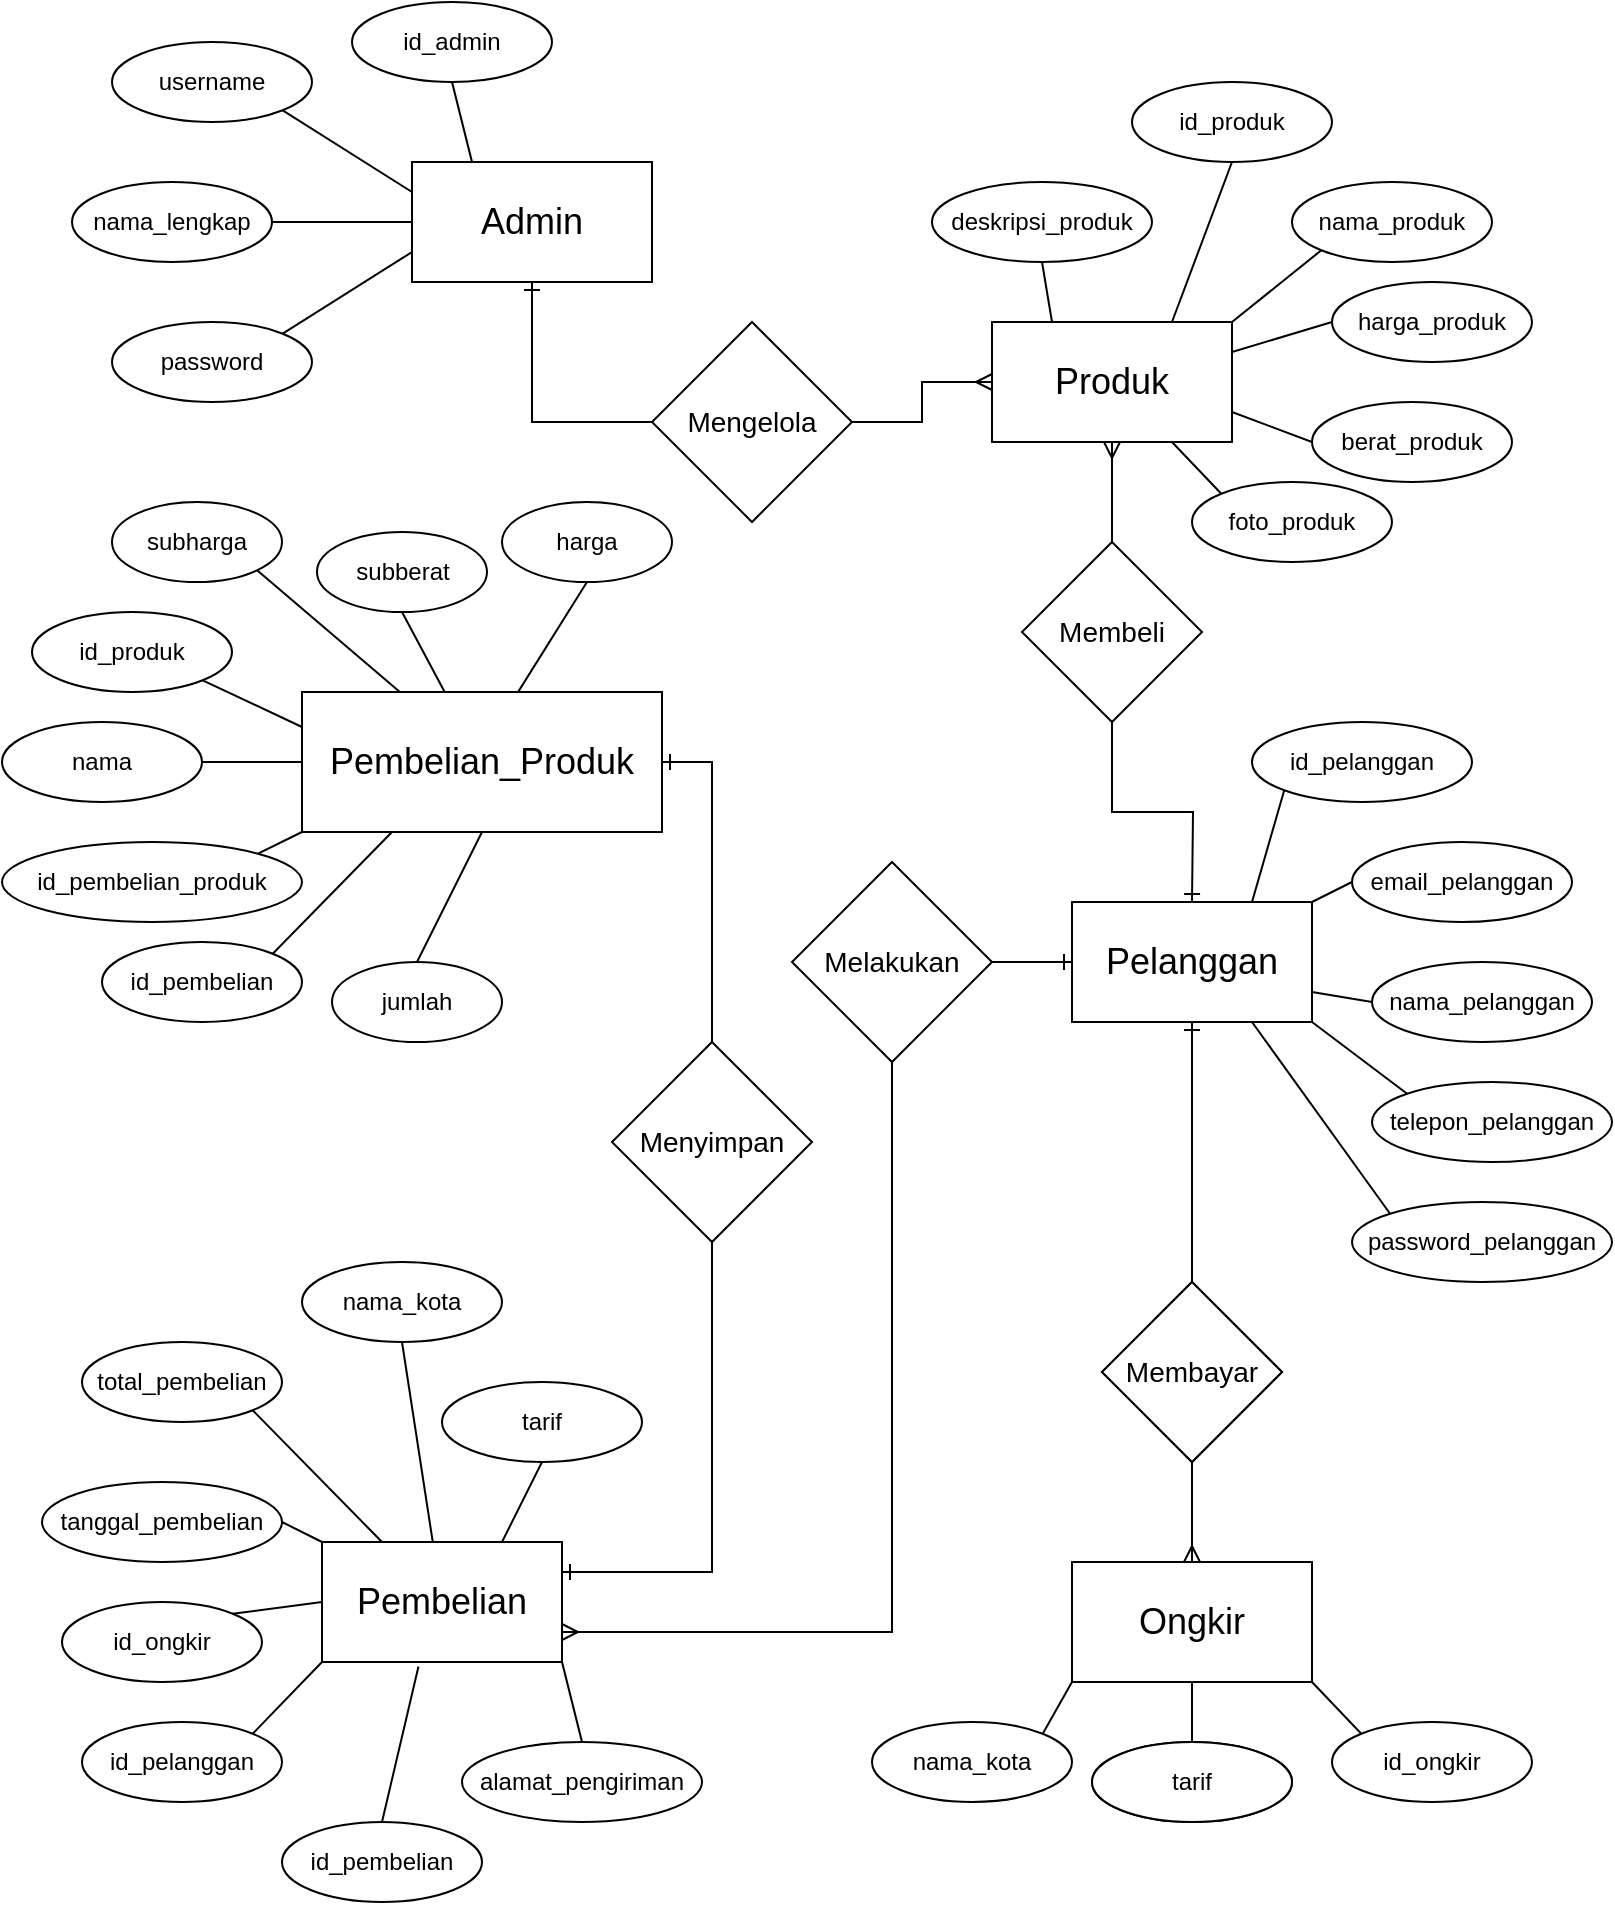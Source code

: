 <mxfile version="13.10.4" type="device"><diagram id="R2lEEEUBdFMjLlhIrx00" name="Page-1"><mxGraphModel dx="1117" dy="1724" grid="1" gridSize="10" guides="1" tooltips="1" connect="1" arrows="1" fold="1" page="1" pageScale="1" pageWidth="850" pageHeight="1100" math="0" shadow="0" extFonts="Permanent Marker^https://fonts.googleapis.com/css?family=Permanent+Marker"><root><mxCell id="0"/><mxCell id="1" parent="0"/><mxCell id="gULmba28OwezliHRckio-2" value="&lt;font style=&quot;font-size: 18px&quot;&gt;Admin&lt;/font&gt;" style="rounded=0;whiteSpace=wrap;html=1;" vertex="1" parent="1"><mxGeometry x="230" y="-940" width="120" height="60" as="geometry"/></mxCell><mxCell id="gULmba28OwezliHRckio-3" value="&lt;font style=&quot;font-size: 18px&quot;&gt;Pelanggan&lt;/font&gt;" style="rounded=0;whiteSpace=wrap;html=1;" vertex="1" parent="1"><mxGeometry x="560" y="-570" width="120" height="60" as="geometry"/></mxCell><mxCell id="gULmba28OwezliHRckio-5" value="&lt;font style=&quot;font-size: 18px&quot;&gt;Produk&lt;/font&gt;" style="rounded=0;whiteSpace=wrap;html=1;" vertex="1" parent="1"><mxGeometry x="520" y="-860" width="120" height="60" as="geometry"/></mxCell><mxCell id="gULmba28OwezliHRckio-6" value="&lt;font style=&quot;font-size: 18px&quot;&gt;Pembelian&lt;/font&gt;" style="rounded=0;whiteSpace=wrap;html=1;" vertex="1" parent="1"><mxGeometry x="185" y="-250" width="120" height="60" as="geometry"/></mxCell><mxCell id="gULmba28OwezliHRckio-8" value="&lt;font style=&quot;font-size: 18px&quot;&gt;Ongkir&lt;/font&gt;" style="rounded=0;whiteSpace=wrap;html=1;" vertex="1" parent="1"><mxGeometry x="560" y="-240" width="120" height="60" as="geometry"/></mxCell><mxCell id="gULmba28OwezliHRckio-12" value="id_admin" style="ellipse;whiteSpace=wrap;html=1;" vertex="1" parent="1"><mxGeometry x="200" y="-1020" width="100" height="40" as="geometry"/></mxCell><mxCell id="gULmba28OwezliHRckio-17" value="nama_lengkap" style="ellipse;whiteSpace=wrap;html=1;" vertex="1" parent="1"><mxGeometry x="60" y="-930" width="100" height="40" as="geometry"/></mxCell><mxCell id="gULmba28OwezliHRckio-18" value="username" style="ellipse;whiteSpace=wrap;html=1;" vertex="1" parent="1"><mxGeometry x="80" y="-1000" width="100" height="40" as="geometry"/></mxCell><mxCell id="gULmba28OwezliHRckio-20" value="password" style="ellipse;whiteSpace=wrap;html=1;" vertex="1" parent="1"><mxGeometry x="80" y="-860" width="100" height="40" as="geometry"/></mxCell><mxCell id="gULmba28OwezliHRckio-21" value="id_ongkir" style="ellipse;whiteSpace=wrap;html=1;" vertex="1" parent="1"><mxGeometry x="55" y="-220" width="100" height="40" as="geometry"/></mxCell><mxCell id="gULmba28OwezliHRckio-22" value="id_pelanggan" style="ellipse;whiteSpace=wrap;html=1;" vertex="1" parent="1"><mxGeometry x="650" y="-660" width="110" height="40" as="geometry"/></mxCell><mxCell id="gULmba28OwezliHRckio-23" value="telepon_pelanggan" style="ellipse;whiteSpace=wrap;html=1;" vertex="1" parent="1"><mxGeometry x="710" y="-480" width="120" height="40" as="geometry"/></mxCell><mxCell id="gULmba28OwezliHRckio-24" value="nama_pelanggan" style="ellipse;whiteSpace=wrap;html=1;" vertex="1" parent="1"><mxGeometry x="710" y="-540" width="110" height="40" as="geometry"/></mxCell><mxCell id="gULmba28OwezliHRckio-25" value="password_pelanggan" style="ellipse;whiteSpace=wrap;html=1;" vertex="1" parent="1"><mxGeometry x="700" y="-420" width="130" height="40" as="geometry"/></mxCell><mxCell id="gULmba28OwezliHRckio-26" value="email_pelanggan" style="ellipse;whiteSpace=wrap;html=1;" vertex="1" parent="1"><mxGeometry x="700" y="-600" width="110" height="40" as="geometry"/></mxCell><mxCell id="gULmba28OwezliHRckio-29" value="id_produk" style="ellipse;whiteSpace=wrap;html=1;" vertex="1" parent="1"><mxGeometry x="590" y="-980" width="100" height="40" as="geometry"/></mxCell><mxCell id="gULmba28OwezliHRckio-36" value="foto_produk" style="ellipse;whiteSpace=wrap;html=1;" vertex="1" parent="1"><mxGeometry x="620" y="-780" width="100" height="40" as="geometry"/></mxCell><mxCell id="gULmba28OwezliHRckio-37" value="nama_produk" style="ellipse;whiteSpace=wrap;html=1;" vertex="1" parent="1"><mxGeometry x="670" y="-930" width="100" height="40" as="geometry"/></mxCell><mxCell id="gULmba28OwezliHRckio-38" value="berat_produk" style="ellipse;whiteSpace=wrap;html=1;" vertex="1" parent="1"><mxGeometry x="680" y="-820" width="100" height="40" as="geometry"/></mxCell><mxCell id="gULmba28OwezliHRckio-39" value="harga_produk" style="ellipse;whiteSpace=wrap;html=1;" vertex="1" parent="1"><mxGeometry x="690" y="-880" width="100" height="40" as="geometry"/></mxCell><mxCell id="gULmba28OwezliHRckio-40" value="deskripsi_produk" style="ellipse;whiteSpace=wrap;html=1;" vertex="1" parent="1"><mxGeometry x="490" y="-930" width="110" height="40" as="geometry"/></mxCell><mxCell id="gULmba28OwezliHRckio-41" value="total_pembelian" style="ellipse;whiteSpace=wrap;html=1;" vertex="1" parent="1"><mxGeometry x="65" y="-350" width="100" height="40" as="geometry"/></mxCell><mxCell id="gULmba28OwezliHRckio-42" value="id_pelanggan" style="ellipse;whiteSpace=wrap;html=1;" vertex="1" parent="1"><mxGeometry x="65" y="-160" width="100" height="40" as="geometry"/></mxCell><mxCell id="gULmba28OwezliHRckio-43" value="nama_kota" style="ellipse;whiteSpace=wrap;html=1;" vertex="1" parent="1"><mxGeometry x="175" y="-390" width="100" height="40" as="geometry"/></mxCell><mxCell id="gULmba28OwezliHRckio-44" value="tanggal_pembelian" style="ellipse;whiteSpace=wrap;html=1;" vertex="1" parent="1"><mxGeometry x="45" y="-280" width="120" height="40" as="geometry"/></mxCell><mxCell id="gULmba28OwezliHRckio-45" value="id_pembelian" style="ellipse;whiteSpace=wrap;html=1;" vertex="1" parent="1"><mxGeometry x="165" y="-110" width="100" height="40" as="geometry"/></mxCell><mxCell id="gULmba28OwezliHRckio-47" value="tarif" style="ellipse;whiteSpace=wrap;html=1;" vertex="1" parent="1"><mxGeometry x="245" y="-330" width="100" height="40" as="geometry"/></mxCell><mxCell id="gULmba28OwezliHRckio-48" value="alamat_pengiriman" style="ellipse;whiteSpace=wrap;html=1;" vertex="1" parent="1"><mxGeometry x="255" y="-150" width="120" height="40" as="geometry"/></mxCell><mxCell id="gULmba28OwezliHRckio-49" value="nama_kota" style="ellipse;whiteSpace=wrap;html=1;" vertex="1" parent="1"><mxGeometry x="460" y="-160" width="100" height="40" as="geometry"/></mxCell><mxCell id="gULmba28OwezliHRckio-51" value="tarif" style="ellipse;whiteSpace=wrap;html=1;" vertex="1" parent="1"><mxGeometry x="570" y="-150" width="100" height="40" as="geometry"/></mxCell><mxCell id="gULmba28OwezliHRckio-52" value="&lt;font style=&quot;font-size: 14px&quot;&gt;Mengelola&lt;/font&gt;" style="rhombus;whiteSpace=wrap;html=1;" vertex="1" parent="1"><mxGeometry x="350" y="-860" width="100" height="100" as="geometry"/></mxCell><mxCell id="gULmba28OwezliHRckio-54" value="" style="edgeStyle=orthogonalEdgeStyle;fontSize=12;html=1;endArrow=ERone;endFill=1;entryX=0.5;entryY=1;entryDx=0;entryDy=0;exitX=0;exitY=0.5;exitDx=0;exitDy=0;rounded=0;" edge="1" parent="1" source="gULmba28OwezliHRckio-52" target="gULmba28OwezliHRckio-2"><mxGeometry width="100" height="100" relative="1" as="geometry"><mxPoint x="220" y="-750" as="sourcePoint"/><mxPoint x="320" y="-850" as="targetPoint"/></mxGeometry></mxCell><mxCell id="gULmba28OwezliHRckio-55" value="" style="edgeStyle=orthogonalEdgeStyle;fontSize=12;html=1;endArrow=ERmany;entryX=0;entryY=0.5;entryDx=0;entryDy=0;exitX=1;exitY=0.5;exitDx=0;exitDy=0;rounded=0;" edge="1" parent="1" source="gULmba28OwezliHRckio-52" target="gULmba28OwezliHRckio-5"><mxGeometry width="100" height="100" relative="1" as="geometry"><mxPoint x="340" y="-630" as="sourcePoint"/><mxPoint x="530" y="-710" as="targetPoint"/></mxGeometry></mxCell><mxCell id="gULmba28OwezliHRckio-57" value="&lt;font style=&quot;font-size: 14px&quot;&gt;Melakukan&lt;/font&gt;" style="rhombus;whiteSpace=wrap;html=1;" vertex="1" parent="1"><mxGeometry x="420" y="-590" width="100" height="100" as="geometry"/></mxCell><mxCell id="gULmba28OwezliHRckio-59" value="" style="edgeStyle=orthogonalEdgeStyle;fontSize=12;html=1;endArrow=ERmany;entryX=1;entryY=0.75;entryDx=0;entryDy=0;exitX=0.5;exitY=1;exitDx=0;exitDy=0;rounded=0;" edge="1" parent="1" source="gULmba28OwezliHRckio-57" target="gULmba28OwezliHRckio-6"><mxGeometry width="100" height="100" relative="1" as="geometry"><mxPoint x="200" y="-550" as="sourcePoint"/><mxPoint x="270" y="-570" as="targetPoint"/></mxGeometry></mxCell><mxCell id="gULmba28OwezliHRckio-60" value="&lt;font style=&quot;font-size: 14px&quot;&gt;Membeli&lt;/font&gt;" style="rhombus;whiteSpace=wrap;html=1;" vertex="1" parent="1"><mxGeometry x="535" y="-750" width="90" height="90" as="geometry"/></mxCell><mxCell id="gULmba28OwezliHRckio-61" value="" style="edgeStyle=orthogonalEdgeStyle;fontSize=12;html=1;endArrow=ERone;endFill=1;entryX=0.5;entryY=1;entryDx=0;entryDy=0;exitX=0.5;exitY=1;exitDx=0;exitDy=0;rounded=0;" edge="1" parent="1" source="gULmba28OwezliHRckio-60"><mxGeometry width="100" height="100" relative="1" as="geometry"><mxPoint x="680" y="-500" as="sourcePoint"/><mxPoint x="620" y="-570" as="targetPoint"/></mxGeometry></mxCell><mxCell id="gULmba28OwezliHRckio-62" value="" style="edgeStyle=orthogonalEdgeStyle;fontSize=12;html=1;endArrow=ERmany;entryX=0;entryY=0.5;entryDx=0;entryDy=0;exitX=0.5;exitY=0;exitDx=0;exitDy=0;rounded=0;" edge="1" parent="1" source="gULmba28OwezliHRckio-60"><mxGeometry width="100" height="100" relative="1" as="geometry"><mxPoint x="510" y="-780" as="sourcePoint"/><mxPoint x="580" y="-800" as="targetPoint"/></mxGeometry></mxCell><mxCell id="gULmba28OwezliHRckio-64" value="" style="endArrow=none;html=1;entryX=0.5;entryY=1;entryDx=0;entryDy=0;exitX=0.25;exitY=0;exitDx=0;exitDy=0;" edge="1" parent="1" source="gULmba28OwezliHRckio-2" target="gULmba28OwezliHRckio-12"><mxGeometry width="50" height="50" relative="1" as="geometry"><mxPoint x="370" y="-660" as="sourcePoint"/><mxPoint x="420" y="-710" as="targetPoint"/></mxGeometry></mxCell><mxCell id="gULmba28OwezliHRckio-66" value="" style="endArrow=none;html=1;entryX=1;entryY=1;entryDx=0;entryDy=0;exitX=0;exitY=0.25;exitDx=0;exitDy=0;" edge="1" parent="1" source="gULmba28OwezliHRckio-2" target="gULmba28OwezliHRckio-18"><mxGeometry width="50" height="50" relative="1" as="geometry"><mxPoint x="270" y="-930" as="sourcePoint"/><mxPoint x="260" y="-970" as="targetPoint"/></mxGeometry></mxCell><mxCell id="gULmba28OwezliHRckio-67" value="&lt;font style=&quot;font-size: 14px&quot;&gt;Membayar&lt;/font&gt;" style="rhombus;whiteSpace=wrap;html=1;" vertex="1" parent="1"><mxGeometry x="575" y="-380" width="90" height="90" as="geometry"/></mxCell><mxCell id="gULmba28OwezliHRckio-69" value="" style="edgeStyle=orthogonalEdgeStyle;fontSize=12;html=1;endArrow=ERmany;entryX=0;entryY=0.5;entryDx=0;entryDy=0;exitX=0.5;exitY=1;exitDx=0;exitDy=0;rounded=0;" edge="1" parent="1" source="gULmba28OwezliHRckio-67"><mxGeometry width="100" height="100" relative="1" as="geometry"><mxPoint x="725" y="-240" as="sourcePoint"/><mxPoint x="620" y="-240" as="targetPoint"/></mxGeometry></mxCell><mxCell id="gULmba28OwezliHRckio-70" value="" style="edgeStyle=orthogonalEdgeStyle;fontSize=12;html=1;endArrow=ERone;endFill=1;entryX=0;entryY=0.5;entryDx=0;entryDy=0;exitX=1;exitY=0.5;exitDx=0;exitDy=0;rounded=0;" edge="1" parent="1" source="gULmba28OwezliHRckio-57" target="gULmba28OwezliHRckio-3"><mxGeometry width="100" height="100" relative="1" as="geometry"><mxPoint x="475" y="-670" as="sourcePoint"/><mxPoint x="515" y="-580" as="targetPoint"/></mxGeometry></mxCell><mxCell id="gULmba28OwezliHRckio-71" value="" style="edgeStyle=orthogonalEdgeStyle;fontSize=12;html=1;endArrow=ERone;endFill=1;entryX=0.5;entryY=1;entryDx=0;entryDy=0;rounded=0;exitX=0.5;exitY=0;exitDx=0;exitDy=0;" edge="1" parent="1" source="gULmba28OwezliHRckio-97" target="gULmba28OwezliHRckio-3"><mxGeometry width="100" height="100" relative="1" as="geometry"><mxPoint x="670" y="-330" as="sourcePoint"/><mxPoint x="790" y="-410" as="targetPoint"/></mxGeometry></mxCell><mxCell id="gULmba28OwezliHRckio-72" value="" style="endArrow=none;html=1;entryX=1;entryY=0.5;entryDx=0;entryDy=0;" edge="1" parent="1" target="gULmba28OwezliHRckio-17"><mxGeometry width="50" height="50" relative="1" as="geometry"><mxPoint x="230" y="-910" as="sourcePoint"/><mxPoint x="175.355" y="-955.858" as="targetPoint"/></mxGeometry></mxCell><mxCell id="gULmba28OwezliHRckio-73" value="" style="endArrow=none;html=1;entryX=1;entryY=0;entryDx=0;entryDy=0;exitX=0;exitY=0.75;exitDx=0;exitDy=0;" edge="1" parent="1" source="gULmba28OwezliHRckio-2" target="gULmba28OwezliHRckio-20"><mxGeometry width="50" height="50" relative="1" as="geometry"><mxPoint x="240" y="-900" as="sourcePoint"/><mxPoint x="170.0" y="-900" as="targetPoint"/></mxGeometry></mxCell><mxCell id="gULmba28OwezliHRckio-74" value="" style="endArrow=none;html=1;entryX=0.5;entryY=1;entryDx=0;entryDy=0;exitX=0.25;exitY=0;exitDx=0;exitDy=0;" edge="1" parent="1" source="gULmba28OwezliHRckio-5" target="gULmba28OwezliHRckio-40"><mxGeometry width="50" height="50" relative="1" as="geometry"><mxPoint x="270" y="-930" as="sourcePoint"/><mxPoint x="260" y="-970" as="targetPoint"/></mxGeometry></mxCell><mxCell id="gULmba28OwezliHRckio-75" value="" style="endArrow=none;html=1;entryX=0.5;entryY=1;entryDx=0;entryDy=0;exitX=0.75;exitY=0;exitDx=0;exitDy=0;" edge="1" parent="1" source="gULmba28OwezliHRckio-5" target="gULmba28OwezliHRckio-29"><mxGeometry width="50" height="50" relative="1" as="geometry"><mxPoint x="560" y="-850" as="sourcePoint"/><mxPoint x="555" y="-880" as="targetPoint"/></mxGeometry></mxCell><mxCell id="gULmba28OwezliHRckio-76" value="" style="endArrow=none;html=1;entryX=0;entryY=1;entryDx=0;entryDy=0;exitX=1;exitY=0;exitDx=0;exitDy=0;" edge="1" parent="1" source="gULmba28OwezliHRckio-5" target="gULmba28OwezliHRckio-37"><mxGeometry width="50" height="50" relative="1" as="geometry"><mxPoint x="620" y="-850" as="sourcePoint"/><mxPoint x="650" y="-930" as="targetPoint"/></mxGeometry></mxCell><mxCell id="gULmba28OwezliHRckio-77" value="" style="endArrow=none;html=1;entryX=0;entryY=0.5;entryDx=0;entryDy=0;exitX=1;exitY=0.25;exitDx=0;exitDy=0;" edge="1" parent="1" source="gULmba28OwezliHRckio-5" target="gULmba28OwezliHRckio-39"><mxGeometry width="50" height="50" relative="1" as="geometry"><mxPoint x="650" y="-850" as="sourcePoint"/><mxPoint x="694.645" y="-885.858" as="targetPoint"/></mxGeometry></mxCell><mxCell id="gULmba28OwezliHRckio-78" value="" style="endArrow=none;html=1;entryX=0;entryY=0.5;entryDx=0;entryDy=0;exitX=1;exitY=0.75;exitDx=0;exitDy=0;" edge="1" parent="1" source="gULmba28OwezliHRckio-5" target="gULmba28OwezliHRckio-38"><mxGeometry width="50" height="50" relative="1" as="geometry"><mxPoint x="650" y="-835" as="sourcePoint"/><mxPoint x="700" y="-850" as="targetPoint"/></mxGeometry></mxCell><mxCell id="gULmba28OwezliHRckio-79" value="" style="endArrow=none;html=1;entryX=0;entryY=0;entryDx=0;entryDy=0;exitX=0.75;exitY=1;exitDx=0;exitDy=0;" edge="1" parent="1" source="gULmba28OwezliHRckio-5" target="gULmba28OwezliHRckio-36"><mxGeometry width="50" height="50" relative="1" as="geometry"><mxPoint x="650" y="-805" as="sourcePoint"/><mxPoint x="690" y="-790" as="targetPoint"/></mxGeometry></mxCell><mxCell id="gULmba28OwezliHRckio-80" value="" style="endArrow=none;html=1;entryX=0.75;entryY=0;entryDx=0;entryDy=0;exitX=0.5;exitY=1;exitDx=0;exitDy=0;" edge="1" parent="1" source="gULmba28OwezliHRckio-47" target="gULmba28OwezliHRckio-6"><mxGeometry width="50" height="50" relative="1" as="geometry"><mxPoint x="285" y="-300" as="sourcePoint"/><mxPoint x="210.355" y="-494.142" as="targetPoint"/></mxGeometry></mxCell><mxCell id="gULmba28OwezliHRckio-81" value="" style="endArrow=none;html=1;exitX=0.5;exitY=1;exitDx=0;exitDy=0;" edge="1" parent="1" source="gULmba28OwezliHRckio-43" target="gULmba28OwezliHRckio-6"><mxGeometry width="50" height="50" relative="1" as="geometry"><mxPoint x="295" y="-280" as="sourcePoint"/><mxPoint x="285" y="-240" as="targetPoint"/></mxGeometry></mxCell><mxCell id="gULmba28OwezliHRckio-82" value="" style="endArrow=none;html=1;entryX=0.25;entryY=0;entryDx=0;entryDy=0;exitX=1;exitY=1;exitDx=0;exitDy=0;" edge="1" parent="1" source="gULmba28OwezliHRckio-41" target="gULmba28OwezliHRckio-6"><mxGeometry width="50" height="50" relative="1" as="geometry"><mxPoint x="235" y="-340" as="sourcePoint"/><mxPoint x="225" y="-240" as="targetPoint"/></mxGeometry></mxCell><mxCell id="gULmba28OwezliHRckio-83" value="" style="endArrow=none;html=1;entryX=0;entryY=0;entryDx=0;entryDy=0;exitX=1;exitY=0.5;exitDx=0;exitDy=0;" edge="1" parent="1" source="gULmba28OwezliHRckio-44" target="gULmba28OwezliHRckio-6"><mxGeometry width="50" height="50" relative="1" as="geometry"><mxPoint x="160.355" y="-305.858" as="sourcePoint"/><mxPoint x="225" y="-240" as="targetPoint"/></mxGeometry></mxCell><mxCell id="gULmba28OwezliHRckio-84" value="" style="endArrow=none;html=1;entryX=0;entryY=0.5;entryDx=0;entryDy=0;exitX=1;exitY=0;exitDx=0;exitDy=0;" edge="1" parent="1" source="gULmba28OwezliHRckio-21" target="gULmba28OwezliHRckio-6"><mxGeometry width="50" height="50" relative="1" as="geometry"><mxPoint x="175" y="-250" as="sourcePoint"/><mxPoint x="195" y="-240" as="targetPoint"/></mxGeometry></mxCell><mxCell id="gULmba28OwezliHRckio-85" value="" style="endArrow=none;html=1;exitX=1;exitY=0;exitDx=0;exitDy=0;" edge="1" parent="1" source="gULmba28OwezliHRckio-42"><mxGeometry width="50" height="50" relative="1" as="geometry"><mxPoint x="150.355" y="-204.142" as="sourcePoint"/><mxPoint x="185" y="-190" as="targetPoint"/></mxGeometry></mxCell><mxCell id="gULmba28OwezliHRckio-86" value="" style="endArrow=none;html=1;exitX=0.5;exitY=0;exitDx=0;exitDy=0;entryX=0.402;entryY=1.037;entryDx=0;entryDy=0;entryPerimeter=0;" edge="1" parent="1" source="gULmba28OwezliHRckio-45" target="gULmba28OwezliHRckio-6"><mxGeometry width="50" height="50" relative="1" as="geometry"><mxPoint x="160.355" y="-144.142" as="sourcePoint"/><mxPoint x="195" y="-180" as="targetPoint"/></mxGeometry></mxCell><mxCell id="gULmba28OwezliHRckio-87" value="" style="endArrow=none;html=1;exitX=0.5;exitY=0;exitDx=0;exitDy=0;entryX=1;entryY=1;entryDx=0;entryDy=0;" edge="1" parent="1" source="gULmba28OwezliHRckio-48" target="gULmba28OwezliHRckio-6"><mxGeometry width="50" height="50" relative="1" as="geometry"><mxPoint x="170.355" y="-134.142" as="sourcePoint"/><mxPoint x="225" y="-180" as="targetPoint"/></mxGeometry></mxCell><mxCell id="gULmba28OwezliHRckio-88" value="" style="endArrow=none;html=1;exitX=0.75;exitY=0;exitDx=0;exitDy=0;entryX=0;entryY=1;entryDx=0;entryDy=0;" edge="1" parent="1" source="gULmba28OwezliHRckio-3" target="gULmba28OwezliHRckio-22"><mxGeometry width="50" height="50" relative="1" as="geometry"><mxPoint x="290" y="-490" as="sourcePoint"/><mxPoint x="280" y="-530" as="targetPoint"/></mxGeometry></mxCell><mxCell id="gULmba28OwezliHRckio-89" value="" style="endArrow=none;html=1;exitX=1;exitY=0;exitDx=0;exitDy=0;entryX=0;entryY=0.5;entryDx=0;entryDy=0;" edge="1" parent="1" source="gULmba28OwezliHRckio-3" target="gULmba28OwezliHRckio-26"><mxGeometry width="50" height="50" relative="1" as="geometry"><mxPoint x="660" y="-560" as="sourcePoint"/><mxPoint x="676.364" y="-615.766" as="targetPoint"/></mxGeometry></mxCell><mxCell id="gULmba28OwezliHRckio-90" value="" style="endArrow=none;html=1;exitX=1;exitY=0.75;exitDx=0;exitDy=0;entryX=0;entryY=0.5;entryDx=0;entryDy=0;" edge="1" parent="1" source="gULmba28OwezliHRckio-3" target="gULmba28OwezliHRckio-24"><mxGeometry width="50" height="50" relative="1" as="geometry"><mxPoint x="690" y="-560" as="sourcePoint"/><mxPoint x="710" y="-570" as="targetPoint"/></mxGeometry></mxCell><mxCell id="gULmba28OwezliHRckio-91" value="" style="endArrow=none;html=1;exitX=1;exitY=1;exitDx=0;exitDy=0;entryX=0;entryY=0;entryDx=0;entryDy=0;" edge="1" parent="1" source="gULmba28OwezliHRckio-3" target="gULmba28OwezliHRckio-23"><mxGeometry width="50" height="50" relative="1" as="geometry"><mxPoint x="690" y="-515" as="sourcePoint"/><mxPoint x="720" y="-510" as="targetPoint"/></mxGeometry></mxCell><mxCell id="gULmba28OwezliHRckio-92" value="" style="endArrow=none;html=1;exitX=0.75;exitY=1;exitDx=0;exitDy=0;entryX=0;entryY=0;entryDx=0;entryDy=0;" edge="1" parent="1" source="gULmba28OwezliHRckio-3" target="gULmba28OwezliHRckio-25"><mxGeometry width="50" height="50" relative="1" as="geometry"><mxPoint x="690" y="-500" as="sourcePoint"/><mxPoint x="720" y="-450" as="targetPoint"/></mxGeometry></mxCell><mxCell id="gULmba28OwezliHRckio-93" value="" style="endArrow=none;html=1;exitX=1;exitY=1;exitDx=0;exitDy=0;entryX=0;entryY=0;entryDx=0;entryDy=0;" edge="1" parent="1" source="gULmba28OwezliHRckio-98" target="gULmba28OwezliHRckio-99"><mxGeometry width="50" height="50" relative="1" as="geometry"><mxPoint x="830" y="-400" as="sourcePoint"/><mxPoint x="710" y="-210" as="targetPoint"/></mxGeometry></mxCell><mxCell id="gULmba28OwezliHRckio-94" value="" style="endArrow=none;html=1;exitX=0.5;exitY=0;exitDx=0;exitDy=0;entryX=0.5;entryY=1;entryDx=0;entryDy=0;" edge="1" parent="1" source="gULmba28OwezliHRckio-51" target="gULmba28OwezliHRckio-8"><mxGeometry width="50" height="50" relative="1" as="geometry"><mxPoint x="690" y="-200" as="sourcePoint"/><mxPoint x="720" y="-200" as="targetPoint"/></mxGeometry></mxCell><mxCell id="gULmba28OwezliHRckio-95" value="" style="endArrow=none;html=1;exitX=1;exitY=0;exitDx=0;exitDy=0;entryX=0;entryY=1;entryDx=0;entryDy=0;" edge="1" parent="1" source="gULmba28OwezliHRckio-49" target="gULmba28OwezliHRckio-98"><mxGeometry width="50" height="50" relative="1" as="geometry"><mxPoint x="630" y="-140" as="sourcePoint"/><mxPoint x="630" y="-170" as="targetPoint"/></mxGeometry></mxCell><mxCell id="gULmba28OwezliHRckio-97" value="&lt;font style=&quot;font-size: 14px&quot;&gt;Membayar&lt;/font&gt;" style="rhombus;whiteSpace=wrap;html=1;" vertex="1" parent="1"><mxGeometry x="575" y="-380" width="90" height="90" as="geometry"/></mxCell><mxCell id="gULmba28OwezliHRckio-98" value="&lt;font style=&quot;font-size: 18px&quot;&gt;Ongkir&lt;/font&gt;" style="rounded=0;whiteSpace=wrap;html=1;" vertex="1" parent="1"><mxGeometry x="560" y="-240" width="120" height="60" as="geometry"/></mxCell><mxCell id="gULmba28OwezliHRckio-99" value="id_ongkir" style="ellipse;whiteSpace=wrap;html=1;" vertex="1" parent="1"><mxGeometry x="690" y="-160" width="100" height="40" as="geometry"/></mxCell><mxCell id="gULmba28OwezliHRckio-100" value="tarif" style="ellipse;whiteSpace=wrap;html=1;" vertex="1" parent="1"><mxGeometry x="570" y="-150" width="100" height="40" as="geometry"/></mxCell><mxCell id="gULmba28OwezliHRckio-106" value="&lt;font style=&quot;font-size: 18px&quot;&gt;Pembelian_Produk&lt;/font&gt;" style="rounded=0;whiteSpace=wrap;html=1;" vertex="1" parent="1"><mxGeometry x="175" y="-675" width="180" height="70" as="geometry"/></mxCell><mxCell id="gULmba28OwezliHRckio-107" value="id_pembelian_produk" style="ellipse;whiteSpace=wrap;html=1;" vertex="1" parent="1"><mxGeometry x="25" y="-600" width="150" height="40" as="geometry"/></mxCell><mxCell id="gULmba28OwezliHRckio-109" value="id_pembelian" style="ellipse;whiteSpace=wrap;html=1;" vertex="1" parent="1"><mxGeometry x="75" y="-550" width="100" height="40" as="geometry"/></mxCell><mxCell id="gULmba28OwezliHRckio-110" value="id_produk" style="ellipse;whiteSpace=wrap;html=1;" vertex="1" parent="1"><mxGeometry x="40" y="-715" width="100" height="40" as="geometry"/></mxCell><mxCell id="gULmba28OwezliHRckio-111" value="subberat" style="ellipse;whiteSpace=wrap;html=1;" vertex="1" parent="1"><mxGeometry x="182.5" y="-755" width="85" height="40" as="geometry"/></mxCell><mxCell id="gULmba28OwezliHRckio-112" value="harga" style="ellipse;whiteSpace=wrap;html=1;" vertex="1" parent="1"><mxGeometry x="275" y="-770" width="85" height="40" as="geometry"/></mxCell><mxCell id="gULmba28OwezliHRckio-113" value="nama" style="ellipse;whiteSpace=wrap;html=1;" vertex="1" parent="1"><mxGeometry x="25" y="-660" width="100" height="40" as="geometry"/></mxCell><mxCell id="gULmba28OwezliHRckio-114" value="jumlah" style="ellipse;whiteSpace=wrap;html=1;" vertex="1" parent="1"><mxGeometry x="190" y="-540" width="85" height="40" as="geometry"/></mxCell><mxCell id="gULmba28OwezliHRckio-116" value="subharga" style="ellipse;whiteSpace=wrap;html=1;" vertex="1" parent="1"><mxGeometry x="80" y="-770" width="85" height="40" as="geometry"/></mxCell><mxCell id="gULmba28OwezliHRckio-117" value="&lt;font style=&quot;font-size: 14px&quot;&gt;Menyimpan&lt;/font&gt;" style="rhombus;whiteSpace=wrap;html=1;" vertex="1" parent="1"><mxGeometry x="330" y="-500" width="100" height="100" as="geometry"/></mxCell><mxCell id="gULmba28OwezliHRckio-123" value="" style="endArrow=none;html=1;exitX=1;exitY=1;exitDx=0;exitDy=0;" edge="1" parent="1" source="gULmba28OwezliHRckio-116" target="gULmba28OwezliHRckio-106"><mxGeometry width="50" height="50" relative="1" as="geometry"><mxPoint x="260" y="-865" as="sourcePoint"/><mxPoint x="195.355" y="-824.142" as="targetPoint"/></mxGeometry></mxCell><mxCell id="gULmba28OwezliHRckio-124" value="" style="endArrow=none;html=1;exitX=0.5;exitY=1;exitDx=0;exitDy=0;" edge="1" parent="1" source="gULmba28OwezliHRckio-111" target="gULmba28OwezliHRckio-106"><mxGeometry width="50" height="50" relative="1" as="geometry"><mxPoint x="270" y="-855" as="sourcePoint"/><mxPoint x="205.355" y="-814.142" as="targetPoint"/></mxGeometry></mxCell><mxCell id="gULmba28OwezliHRckio-125" value="" style="endArrow=none;html=1;entryX=0.6;entryY=0.001;entryDx=0;entryDy=0;exitX=0.5;exitY=1;exitDx=0;exitDy=0;entryPerimeter=0;" edge="1" parent="1" source="gULmba28OwezliHRckio-112" target="gULmba28OwezliHRckio-106"><mxGeometry width="50" height="50" relative="1" as="geometry"><mxPoint x="280" y="-845" as="sourcePoint"/><mxPoint x="215.355" y="-804.142" as="targetPoint"/></mxGeometry></mxCell><mxCell id="gULmba28OwezliHRckio-126" value="" style="endArrow=none;html=1;entryX=1;entryY=0;entryDx=0;entryDy=0;exitX=0.25;exitY=1;exitDx=0;exitDy=0;" edge="1" parent="1" source="gULmba28OwezliHRckio-106" target="gULmba28OwezliHRckio-109"><mxGeometry width="50" height="50" relative="1" as="geometry"><mxPoint x="162.166" y="-725.678" as="sourcePoint"/><mxPoint x="185" y="-665" as="targetPoint"/></mxGeometry></mxCell><mxCell id="gULmba28OwezliHRckio-127" value="" style="endArrow=none;html=1;entryX=0;entryY=1;entryDx=0;entryDy=0;exitX=1;exitY=0;exitDx=0;exitDy=0;" edge="1" parent="1" source="gULmba28OwezliHRckio-107" target="gULmba28OwezliHRckio-106"><mxGeometry width="50" height="50" relative="1" as="geometry"><mxPoint x="172.166" y="-715.678" as="sourcePoint"/><mxPoint x="195" y="-655" as="targetPoint"/></mxGeometry></mxCell><mxCell id="gULmba28OwezliHRckio-128" value="" style="endArrow=none;html=1;entryX=0;entryY=0.5;entryDx=0;entryDy=0;exitX=1;exitY=0.5;exitDx=0;exitDy=0;" edge="1" parent="1" source="gULmba28OwezliHRckio-113" target="gULmba28OwezliHRckio-106"><mxGeometry width="50" height="50" relative="1" as="geometry"><mxPoint x="182.166" y="-705.678" as="sourcePoint"/><mxPoint x="205" y="-645" as="targetPoint"/></mxGeometry></mxCell><mxCell id="gULmba28OwezliHRckio-129" value="" style="endArrow=none;html=1;entryX=0;entryY=0.25;entryDx=0;entryDy=0;exitX=1;exitY=1;exitDx=0;exitDy=0;" edge="1" parent="1" source="gULmba28OwezliHRckio-110" target="gULmba28OwezliHRckio-106"><mxGeometry width="50" height="50" relative="1" as="geometry"><mxPoint x="192.166" y="-695.678" as="sourcePoint"/><mxPoint x="215" y="-635" as="targetPoint"/></mxGeometry></mxCell><mxCell id="gULmba28OwezliHRckio-130" value="" style="endArrow=none;html=1;entryX=0.5;entryY=0;entryDx=0;entryDy=0;exitX=0.5;exitY=1;exitDx=0;exitDy=0;" edge="1" parent="1" source="gULmba28OwezliHRckio-106" target="gULmba28OwezliHRckio-114"><mxGeometry width="50" height="50" relative="1" as="geometry"><mxPoint x="250" y="-610" as="sourcePoint"/><mxPoint x="170.355" y="-534.142" as="targetPoint"/></mxGeometry></mxCell><mxCell id="gULmba28OwezliHRckio-134" value="" style="edgeStyle=orthogonalEdgeStyle;fontSize=12;html=1;endArrow=ERone;endFill=1;entryX=1;entryY=0.25;entryDx=0;entryDy=0;exitX=0.5;exitY=1;exitDx=0;exitDy=0;rounded=0;" edge="1" parent="1" source="gULmba28OwezliHRckio-117" target="gULmba28OwezliHRckio-6"><mxGeometry width="100" height="100" relative="1" as="geometry"><mxPoint x="530" y="-530" as="sourcePoint"/><mxPoint x="570" y="-530" as="targetPoint"/></mxGeometry></mxCell><mxCell id="gULmba28OwezliHRckio-135" value="" style="edgeStyle=orthogonalEdgeStyle;fontSize=12;html=1;endArrow=ERone;endFill=1;exitX=0.5;exitY=0;exitDx=0;exitDy=0;rounded=0;entryX=1;entryY=0.5;entryDx=0;entryDy=0;" edge="1" parent="1" source="gULmba28OwezliHRckio-117" target="gULmba28OwezliHRckio-106"><mxGeometry width="100" height="100" relative="1" as="geometry"><mxPoint x="390.0" y="-390" as="sourcePoint"/><mxPoint x="410" y="-660" as="targetPoint"/></mxGeometry></mxCell></root></mxGraphModel></diagram></mxfile>